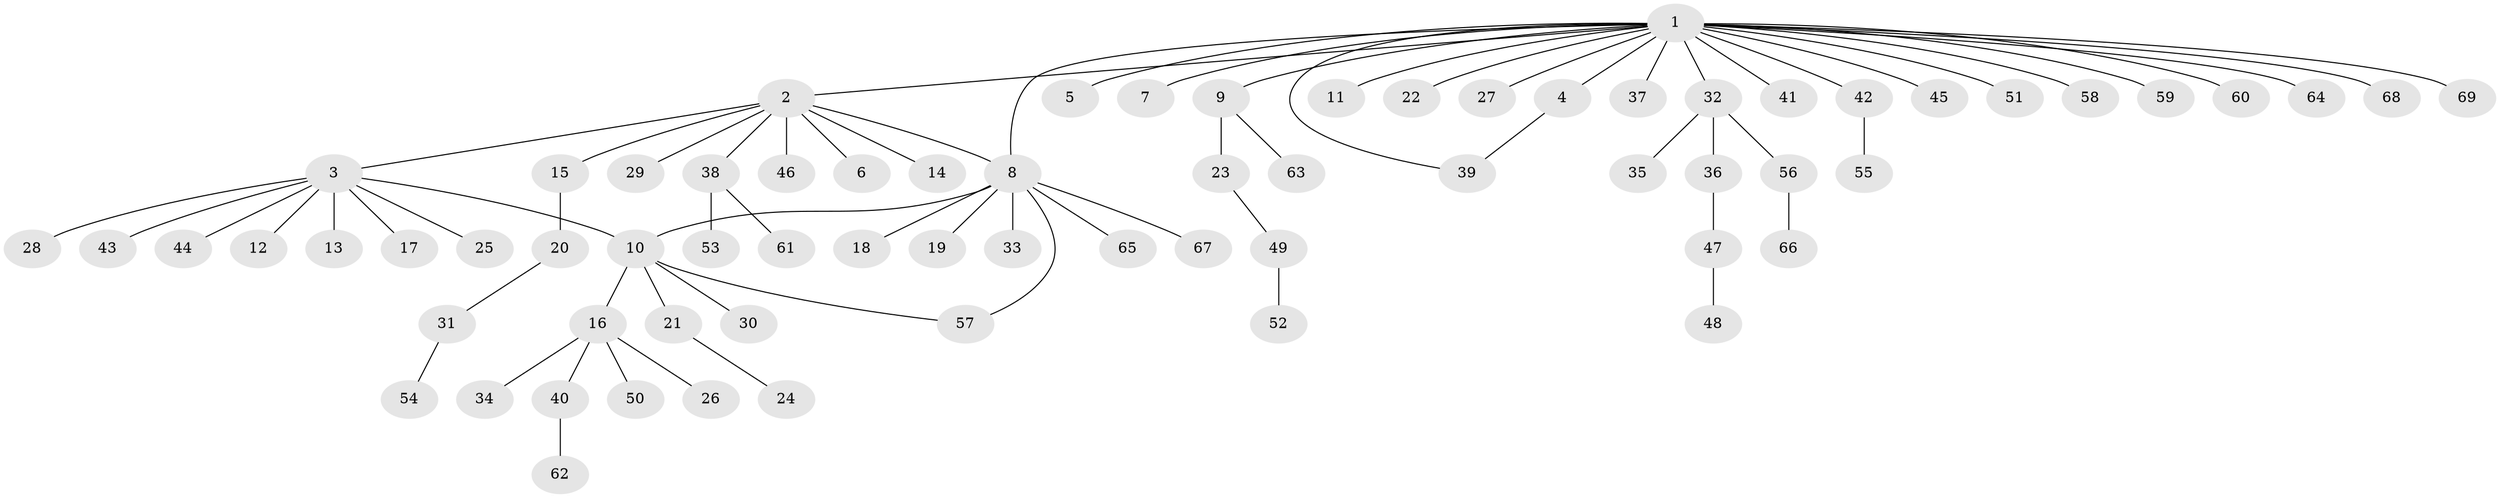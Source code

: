 // coarse degree distribution, {20: 0.018867924528301886, 8: 0.05660377358490566, 1: 0.7169811320754716, 2: 0.1509433962264151, 5: 0.018867924528301886, 4: 0.018867924528301886, 3: 0.018867924528301886}
// Generated by graph-tools (version 1.1) at 2025/23/03/03/25 07:23:51]
// undirected, 69 vertices, 72 edges
graph export_dot {
graph [start="1"]
  node [color=gray90,style=filled];
  1;
  2;
  3;
  4;
  5;
  6;
  7;
  8;
  9;
  10;
  11;
  12;
  13;
  14;
  15;
  16;
  17;
  18;
  19;
  20;
  21;
  22;
  23;
  24;
  25;
  26;
  27;
  28;
  29;
  30;
  31;
  32;
  33;
  34;
  35;
  36;
  37;
  38;
  39;
  40;
  41;
  42;
  43;
  44;
  45;
  46;
  47;
  48;
  49;
  50;
  51;
  52;
  53;
  54;
  55;
  56;
  57;
  58;
  59;
  60;
  61;
  62;
  63;
  64;
  65;
  66;
  67;
  68;
  69;
  1 -- 2;
  1 -- 4;
  1 -- 5;
  1 -- 7;
  1 -- 8;
  1 -- 9;
  1 -- 11;
  1 -- 22;
  1 -- 27;
  1 -- 32;
  1 -- 37;
  1 -- 39;
  1 -- 41;
  1 -- 42;
  1 -- 45;
  1 -- 51;
  1 -- 58;
  1 -- 59;
  1 -- 60;
  1 -- 64;
  1 -- 68;
  1 -- 69;
  2 -- 3;
  2 -- 6;
  2 -- 8;
  2 -- 14;
  2 -- 15;
  2 -- 29;
  2 -- 38;
  2 -- 46;
  3 -- 10;
  3 -- 12;
  3 -- 13;
  3 -- 17;
  3 -- 25;
  3 -- 28;
  3 -- 43;
  3 -- 44;
  4 -- 39;
  8 -- 10;
  8 -- 18;
  8 -- 19;
  8 -- 33;
  8 -- 57;
  8 -- 65;
  8 -- 67;
  9 -- 23;
  9 -- 63;
  10 -- 16;
  10 -- 21;
  10 -- 30;
  10 -- 57;
  15 -- 20;
  16 -- 26;
  16 -- 34;
  16 -- 40;
  16 -- 50;
  20 -- 31;
  21 -- 24;
  23 -- 49;
  31 -- 54;
  32 -- 35;
  32 -- 36;
  32 -- 56;
  36 -- 47;
  38 -- 53;
  38 -- 61;
  40 -- 62;
  42 -- 55;
  47 -- 48;
  49 -- 52;
  56 -- 66;
}

